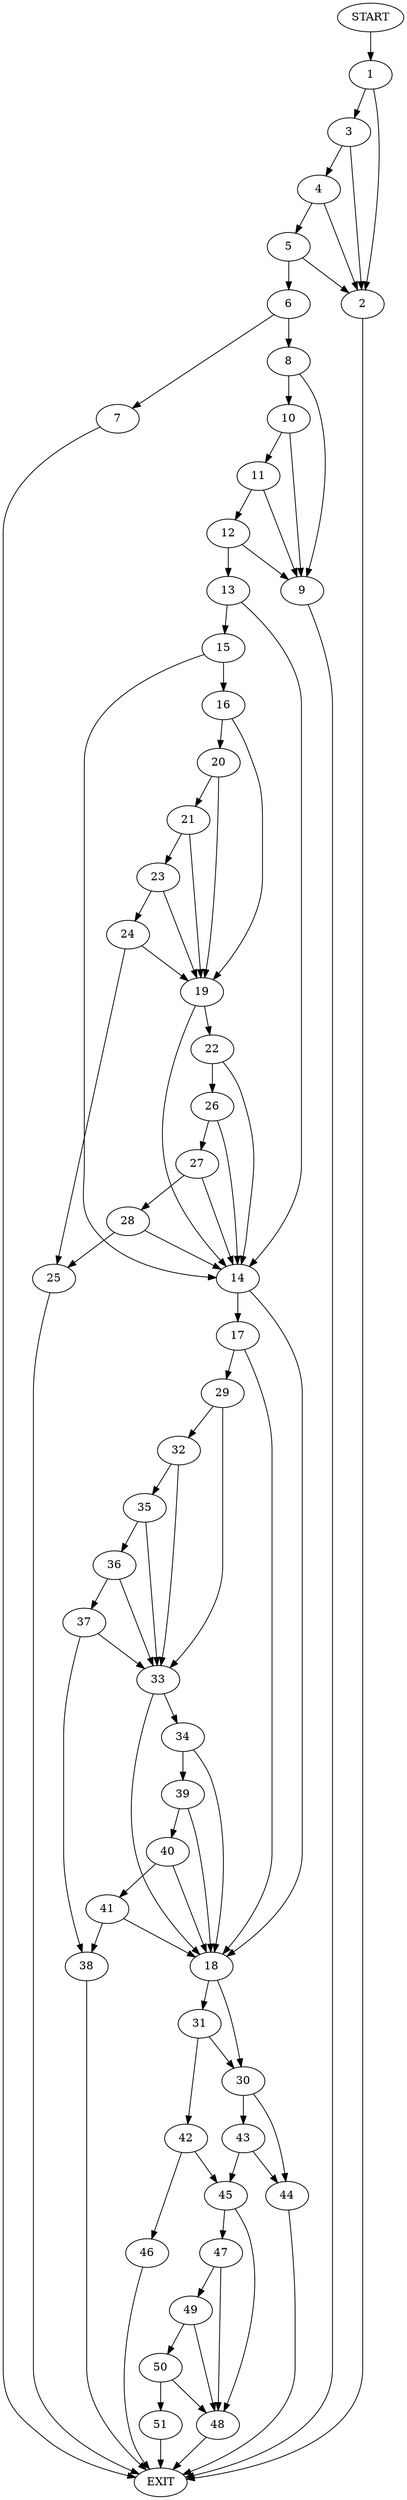 digraph {
0 [label="START"]
52 [label="EXIT"]
0 -> 1
1 -> 2
1 -> 3
2 -> 52
3 -> 4
3 -> 2
4 -> 2
4 -> 5
5 -> 2
5 -> 6
6 -> 7
6 -> 8
7 -> 52
8 -> 9
8 -> 10
10 -> 9
10 -> 11
9 -> 52
11 -> 12
11 -> 9
12 -> 13
12 -> 9
13 -> 14
13 -> 15
15 -> 14
15 -> 16
14 -> 17
14 -> 18
16 -> 19
16 -> 20
20 -> 19
20 -> 21
19 -> 22
19 -> 14
21 -> 19
21 -> 23
23 -> 19
23 -> 24
24 -> 19
24 -> 25
25 -> 52
22 -> 14
22 -> 26
26 -> 14
26 -> 27
27 -> 14
27 -> 28
28 -> 14
28 -> 25
17 -> 29
17 -> 18
18 -> 30
18 -> 31
29 -> 32
29 -> 33
33 -> 34
33 -> 18
32 -> 35
32 -> 33
35 -> 33
35 -> 36
36 -> 37
36 -> 33
37 -> 33
37 -> 38
38 -> 52
34 -> 39
34 -> 18
39 -> 40
39 -> 18
40 -> 41
40 -> 18
41 -> 38
41 -> 18
31 -> 42
31 -> 30
30 -> 43
30 -> 44
42 -> 45
42 -> 46
43 -> 45
43 -> 44
44 -> 52
45 -> 47
45 -> 48
46 -> 52
47 -> 49
47 -> 48
48 -> 52
49 -> 50
49 -> 48
50 -> 51
50 -> 48
51 -> 52
}
